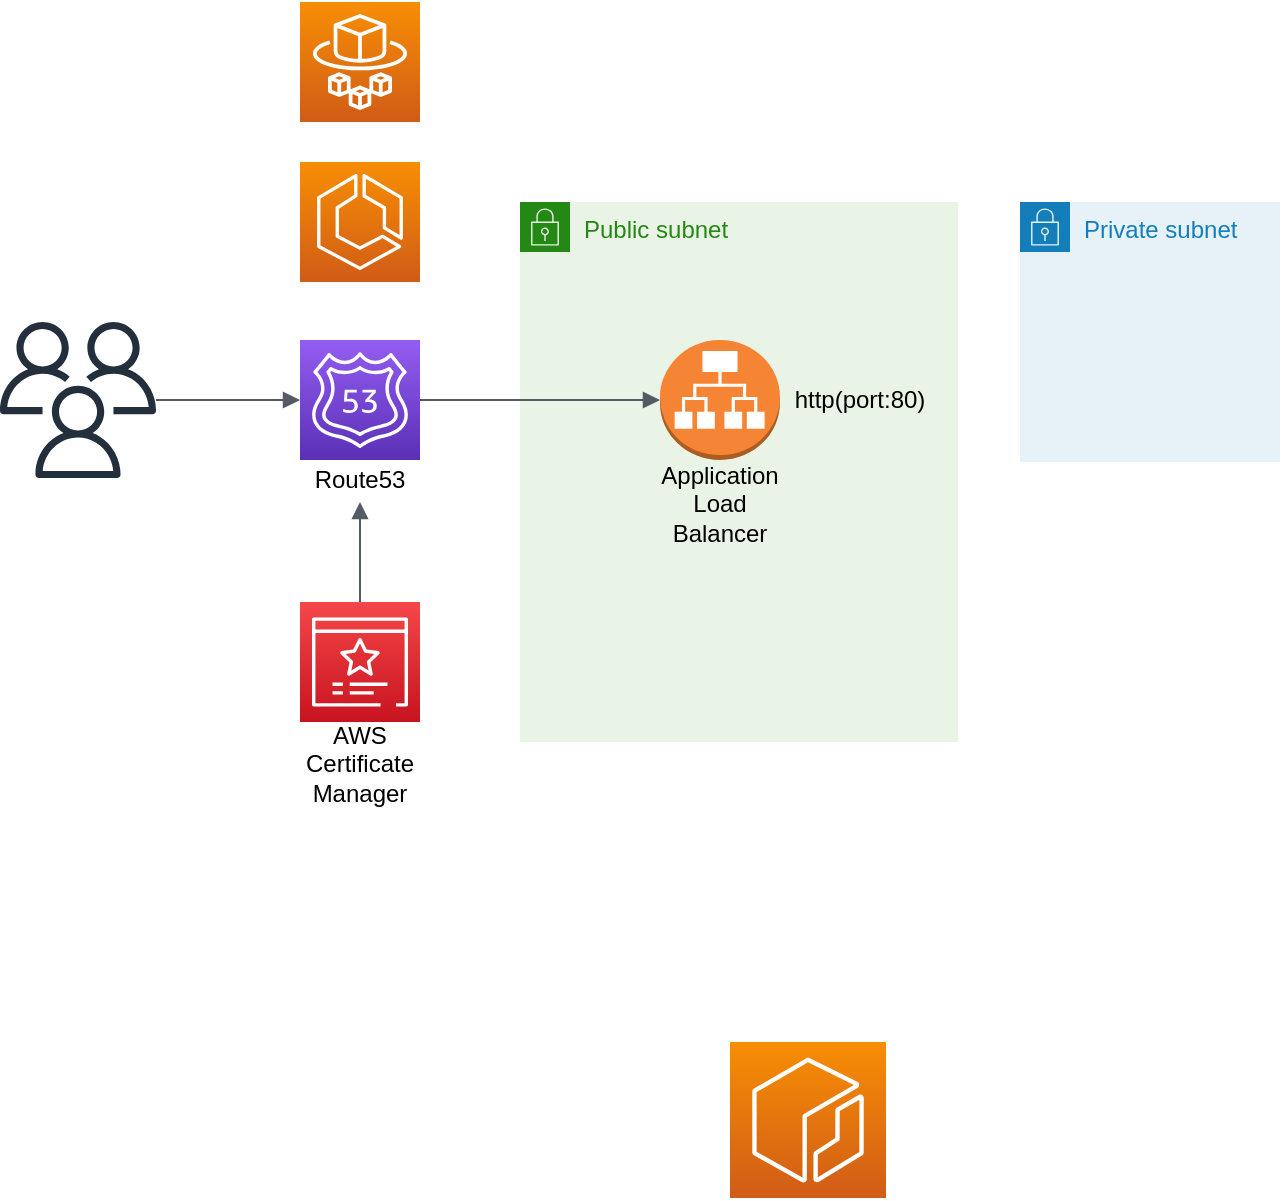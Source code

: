 <mxfile version="17.4.2" type="github">
  <diagram id="vRsj8aHhziqpxcQap805" name="Page-1">
    <mxGraphModel dx="1036" dy="781" grid="1" gridSize="10" guides="1" tooltips="1" connect="1" arrows="1" fold="1" page="1" pageScale="1" pageWidth="827" pageHeight="1169" math="0" shadow="0">
      <root>
        <mxCell id="0" />
        <mxCell id="1" parent="0" />
        <mxCell id="u_Ryx44eEnsJos0oH2SW-23" value="Private subnet" style="points=[[0,0],[0.25,0],[0.5,0],[0.75,0],[1,0],[1,0.25],[1,0.5],[1,0.75],[1,1],[0.75,1],[0.5,1],[0.25,1],[0,1],[0,0.75],[0,0.5],[0,0.25]];outlineConnect=0;gradientColor=none;html=1;whiteSpace=wrap;fontSize=12;fontStyle=0;container=1;pointerEvents=0;collapsible=0;recursiveResize=0;shape=mxgraph.aws4.group;grIcon=mxgraph.aws4.group_security_group;grStroke=0;strokeColor=#147EBA;fillColor=#E6F2F8;verticalAlign=top;align=left;spacingLeft=30;fontColor=#147EBA;dashed=0;" vertex="1" parent="1">
          <mxGeometry x="520" y="180" width="130" height="130" as="geometry" />
        </mxCell>
        <mxCell id="u_Ryx44eEnsJos0oH2SW-21" value="Public subnet" style="points=[[0,0],[0.25,0],[0.5,0],[0.75,0],[1,0],[1,0.25],[1,0.5],[1,0.75],[1,1],[0.75,1],[0.5,1],[0.25,1],[0,1],[0,0.75],[0,0.5],[0,0.25]];outlineConnect=0;gradientColor=none;html=1;whiteSpace=wrap;fontSize=12;fontStyle=0;container=1;pointerEvents=0;collapsible=0;recursiveResize=0;shape=mxgraph.aws4.group;grIcon=mxgraph.aws4.group_security_group;grStroke=0;strokeColor=#248814;fillColor=#E9F3E6;verticalAlign=top;align=left;spacingLeft=30;fontColor=#248814;dashed=0;" vertex="1" parent="1">
          <mxGeometry x="270" y="180" width="219" height="270" as="geometry" />
        </mxCell>
        <mxCell id="u_Ryx44eEnsJos0oH2SW-24" value="http(port:80)" style="rounded=0;whiteSpace=wrap;html=1;strokeColor=none;gradientColor=#ffffff;fillColor=none;" vertex="1" parent="u_Ryx44eEnsJos0oH2SW-21">
          <mxGeometry x="140" y="88" width="60" height="22" as="geometry" />
        </mxCell>
        <mxCell id="u_Ryx44eEnsJos0oH2SW-17" value="" style="outlineConnect=0;dashed=0;verticalLabelPosition=bottom;verticalAlign=top;align=center;html=1;shape=mxgraph.aws3.application_load_balancer;fillColor=#F58534;gradientColor=none;" vertex="1" parent="u_Ryx44eEnsJos0oH2SW-21">
          <mxGeometry x="70" y="69" width="60" height="60" as="geometry" />
        </mxCell>
        <mxCell id="u_Ryx44eEnsJos0oH2SW-18" value="Application&lt;br&gt;Load&lt;br&gt;Balancer" style="rounded=0;whiteSpace=wrap;html=1;strokeColor=none;gradientColor=#ffffff;fillColor=none;" vertex="1" parent="u_Ryx44eEnsJos0oH2SW-21">
          <mxGeometry x="70" y="140" width="60" height="22" as="geometry" />
        </mxCell>
        <mxCell id="u_Ryx44eEnsJos0oH2SW-1" value="" style="sketch=0;points=[[0,0,0],[0.25,0,0],[0.5,0,0],[0.75,0,0],[1,0,0],[0,1,0],[0.25,1,0],[0.5,1,0],[0.75,1,0],[1,1,0],[0,0.25,0],[0,0.5,0],[0,0.75,0],[1,0.25,0],[1,0.5,0],[1,0.75,0]];outlineConnect=0;fontColor=#232F3E;gradientColor=#945DF2;gradientDirection=north;fillColor=#5A30B5;strokeColor=#ffffff;dashed=0;verticalLabelPosition=bottom;verticalAlign=top;align=center;html=1;fontSize=12;fontStyle=0;aspect=fixed;shape=mxgraph.aws4.resourceIcon;resIcon=mxgraph.aws4.route_53;" vertex="1" parent="1">
          <mxGeometry x="160" y="249" width="60" height="60" as="geometry" />
        </mxCell>
        <mxCell id="u_Ryx44eEnsJos0oH2SW-2" value="" style="edgeStyle=orthogonalEdgeStyle;html=1;endArrow=none;elbow=vertical;startArrow=block;startFill=1;strokeColor=#545B64;rounded=0;entryX=1;entryY=0.5;entryDx=0;entryDy=0;entryPerimeter=0;exitX=0;exitY=0.5;exitDx=0;exitDy=0;exitPerimeter=0;" edge="1" parent="1" source="u_Ryx44eEnsJos0oH2SW-17" target="u_Ryx44eEnsJos0oH2SW-1">
          <mxGeometry width="100" relative="1" as="geometry">
            <mxPoint x="370" y="279" as="sourcePoint" />
            <mxPoint x="560" y="360" as="targetPoint" />
          </mxGeometry>
        </mxCell>
        <mxCell id="u_Ryx44eEnsJos0oH2SW-3" value="" style="sketch=0;points=[[0,0,0],[0.25,0,0],[0.5,0,0],[0.75,0,0],[1,0,0],[0,1,0],[0.25,1,0],[0.5,1,0],[0.75,1,0],[1,1,0],[0,0.25,0],[0,0.5,0],[0,0.75,0],[1,0.25,0],[1,0.5,0],[1,0.75,0]];outlineConnect=0;fontColor=#232F3E;gradientColor=#F54749;gradientDirection=north;fillColor=#C7131F;strokeColor=#ffffff;dashed=0;verticalLabelPosition=bottom;verticalAlign=top;align=center;html=1;fontSize=12;fontStyle=0;aspect=fixed;shape=mxgraph.aws4.resourceIcon;resIcon=mxgraph.aws4.certificate_manager_3;" vertex="1" parent="1">
          <mxGeometry x="160" y="380" width="60" height="60" as="geometry" />
        </mxCell>
        <mxCell id="u_Ryx44eEnsJos0oH2SW-4" value="" style="edgeStyle=orthogonalEdgeStyle;html=1;endArrow=none;elbow=vertical;startArrow=block;startFill=1;strokeColor=#545B64;rounded=0;exitX=0.5;exitY=1;exitDx=0;exitDy=0;" edge="1" parent="1" source="u_Ryx44eEnsJos0oH2SW-11" target="u_Ryx44eEnsJos0oH2SW-3">
          <mxGeometry width="100" relative="1" as="geometry">
            <mxPoint x="219" y="350" as="sourcePoint" />
            <mxPoint x="268" y="289" as="targetPoint" />
          </mxGeometry>
        </mxCell>
        <mxCell id="u_Ryx44eEnsJos0oH2SW-5" value="" style="sketch=0;points=[[0,0,0],[0.25,0,0],[0.5,0,0],[0.75,0,0],[1,0,0],[0,1,0],[0.25,1,0],[0.5,1,0],[0.75,1,0],[1,1,0],[0,0.25,0],[0,0.5,0],[0,0.75,0],[1,0.25,0],[1,0.5,0],[1,0.75,0]];outlineConnect=0;fontColor=#232F3E;gradientColor=#F78E04;gradientDirection=north;fillColor=#D05C17;strokeColor=#ffffff;dashed=0;verticalLabelPosition=bottom;verticalAlign=top;align=center;html=1;fontSize=12;fontStyle=0;aspect=fixed;shape=mxgraph.aws4.resourceIcon;resIcon=mxgraph.aws4.ecs;" vertex="1" parent="1">
          <mxGeometry x="160" y="160" width="60" height="60" as="geometry" />
        </mxCell>
        <mxCell id="u_Ryx44eEnsJos0oH2SW-6" value="" style="sketch=0;points=[[0,0,0],[0.25,0,0],[0.5,0,0],[0.75,0,0],[1,0,0],[0,1,0],[0.25,1,0],[0.5,1,0],[0.75,1,0],[1,1,0],[0,0.25,0],[0,0.5,0],[0,0.75,0],[1,0.25,0],[1,0.5,0],[1,0.75,0]];outlineConnect=0;fontColor=#232F3E;gradientColor=#F78E04;gradientDirection=north;fillColor=#D05C17;strokeColor=#ffffff;dashed=0;verticalLabelPosition=bottom;verticalAlign=top;align=center;html=1;fontSize=12;fontStyle=0;aspect=fixed;shape=mxgraph.aws4.resourceIcon;resIcon=mxgraph.aws4.ecr;" vertex="1" parent="1">
          <mxGeometry x="375" y="600" width="78" height="78" as="geometry" />
        </mxCell>
        <mxCell id="u_Ryx44eEnsJos0oH2SW-7" value="" style="sketch=0;points=[[0,0,0],[0.25,0,0],[0.5,0,0],[0.75,0,0],[1,0,0],[0,1,0],[0.25,1,0],[0.5,1,0],[0.75,1,0],[1,1,0],[0,0.25,0],[0,0.5,0],[0,0.75,0],[1,0.25,0],[1,0.5,0],[1,0.75,0]];outlineConnect=0;fontColor=#232F3E;gradientColor=#F78E04;gradientDirection=north;fillColor=#D05C17;strokeColor=#ffffff;dashed=0;verticalLabelPosition=bottom;verticalAlign=top;align=center;html=1;fontSize=12;fontStyle=0;aspect=fixed;shape=mxgraph.aws4.resourceIcon;resIcon=mxgraph.aws4.fargate;" vertex="1" parent="1">
          <mxGeometry x="160" y="80" width="60" height="60" as="geometry" />
        </mxCell>
        <mxCell id="u_Ryx44eEnsJos0oH2SW-11" value="Route53" style="rounded=0;whiteSpace=wrap;html=1;strokeColor=none;gradientColor=#ffffff;fillColor=none;" vertex="1" parent="1">
          <mxGeometry x="160" y="308" width="60" height="22" as="geometry" />
        </mxCell>
        <mxCell id="u_Ryx44eEnsJos0oH2SW-16" value="AWS Certificate Manager" style="rounded=0;whiteSpace=wrap;html=1;strokeColor=none;gradientColor=#ffffff;fillColor=none;" vertex="1" parent="1">
          <mxGeometry x="160" y="450" width="60" height="22" as="geometry" />
        </mxCell>
        <mxCell id="u_Ryx44eEnsJos0oH2SW-19" value="" style="sketch=0;outlineConnect=0;fontColor=#232F3E;gradientColor=none;fillColor=#232F3D;strokeColor=none;dashed=0;verticalLabelPosition=bottom;verticalAlign=top;align=center;html=1;fontSize=12;fontStyle=0;aspect=fixed;pointerEvents=1;shape=mxgraph.aws4.users;" vertex="1" parent="1">
          <mxGeometry x="10" y="240" width="78" height="78" as="geometry" />
        </mxCell>
        <mxCell id="u_Ryx44eEnsJos0oH2SW-20" value="" style="edgeStyle=orthogonalEdgeStyle;html=1;endArrow=none;elbow=vertical;startArrow=block;startFill=1;strokeColor=#545B64;rounded=0;exitX=0;exitY=0.5;exitDx=0;exitDy=0;exitPerimeter=0;" edge="1" parent="1" source="u_Ryx44eEnsJos0oH2SW-1" target="u_Ryx44eEnsJos0oH2SW-19">
          <mxGeometry width="100" relative="1" as="geometry">
            <mxPoint x="181" y="380" as="sourcePoint" />
            <mxPoint x="60" y="380" as="targetPoint" />
          </mxGeometry>
        </mxCell>
      </root>
    </mxGraphModel>
  </diagram>
</mxfile>
